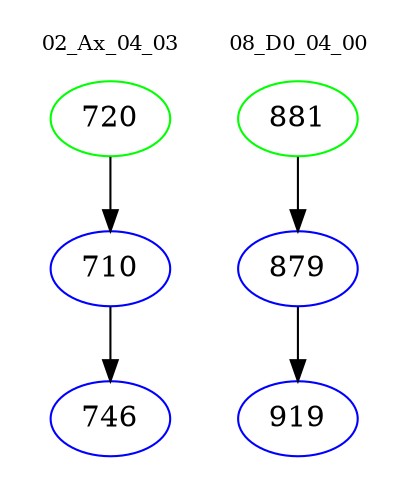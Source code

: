 digraph{
subgraph cluster_0 {
color = white
label = "02_Ax_04_03";
fontsize=10;
T0_720 [label="720", color="green"]
T0_720 -> T0_710 [color="black"]
T0_710 [label="710", color="blue"]
T0_710 -> T0_746 [color="black"]
T0_746 [label="746", color="blue"]
}
subgraph cluster_1 {
color = white
label = "08_D0_04_00";
fontsize=10;
T1_881 [label="881", color="green"]
T1_881 -> T1_879 [color="black"]
T1_879 [label="879", color="blue"]
T1_879 -> T1_919 [color="black"]
T1_919 [label="919", color="blue"]
}
}
